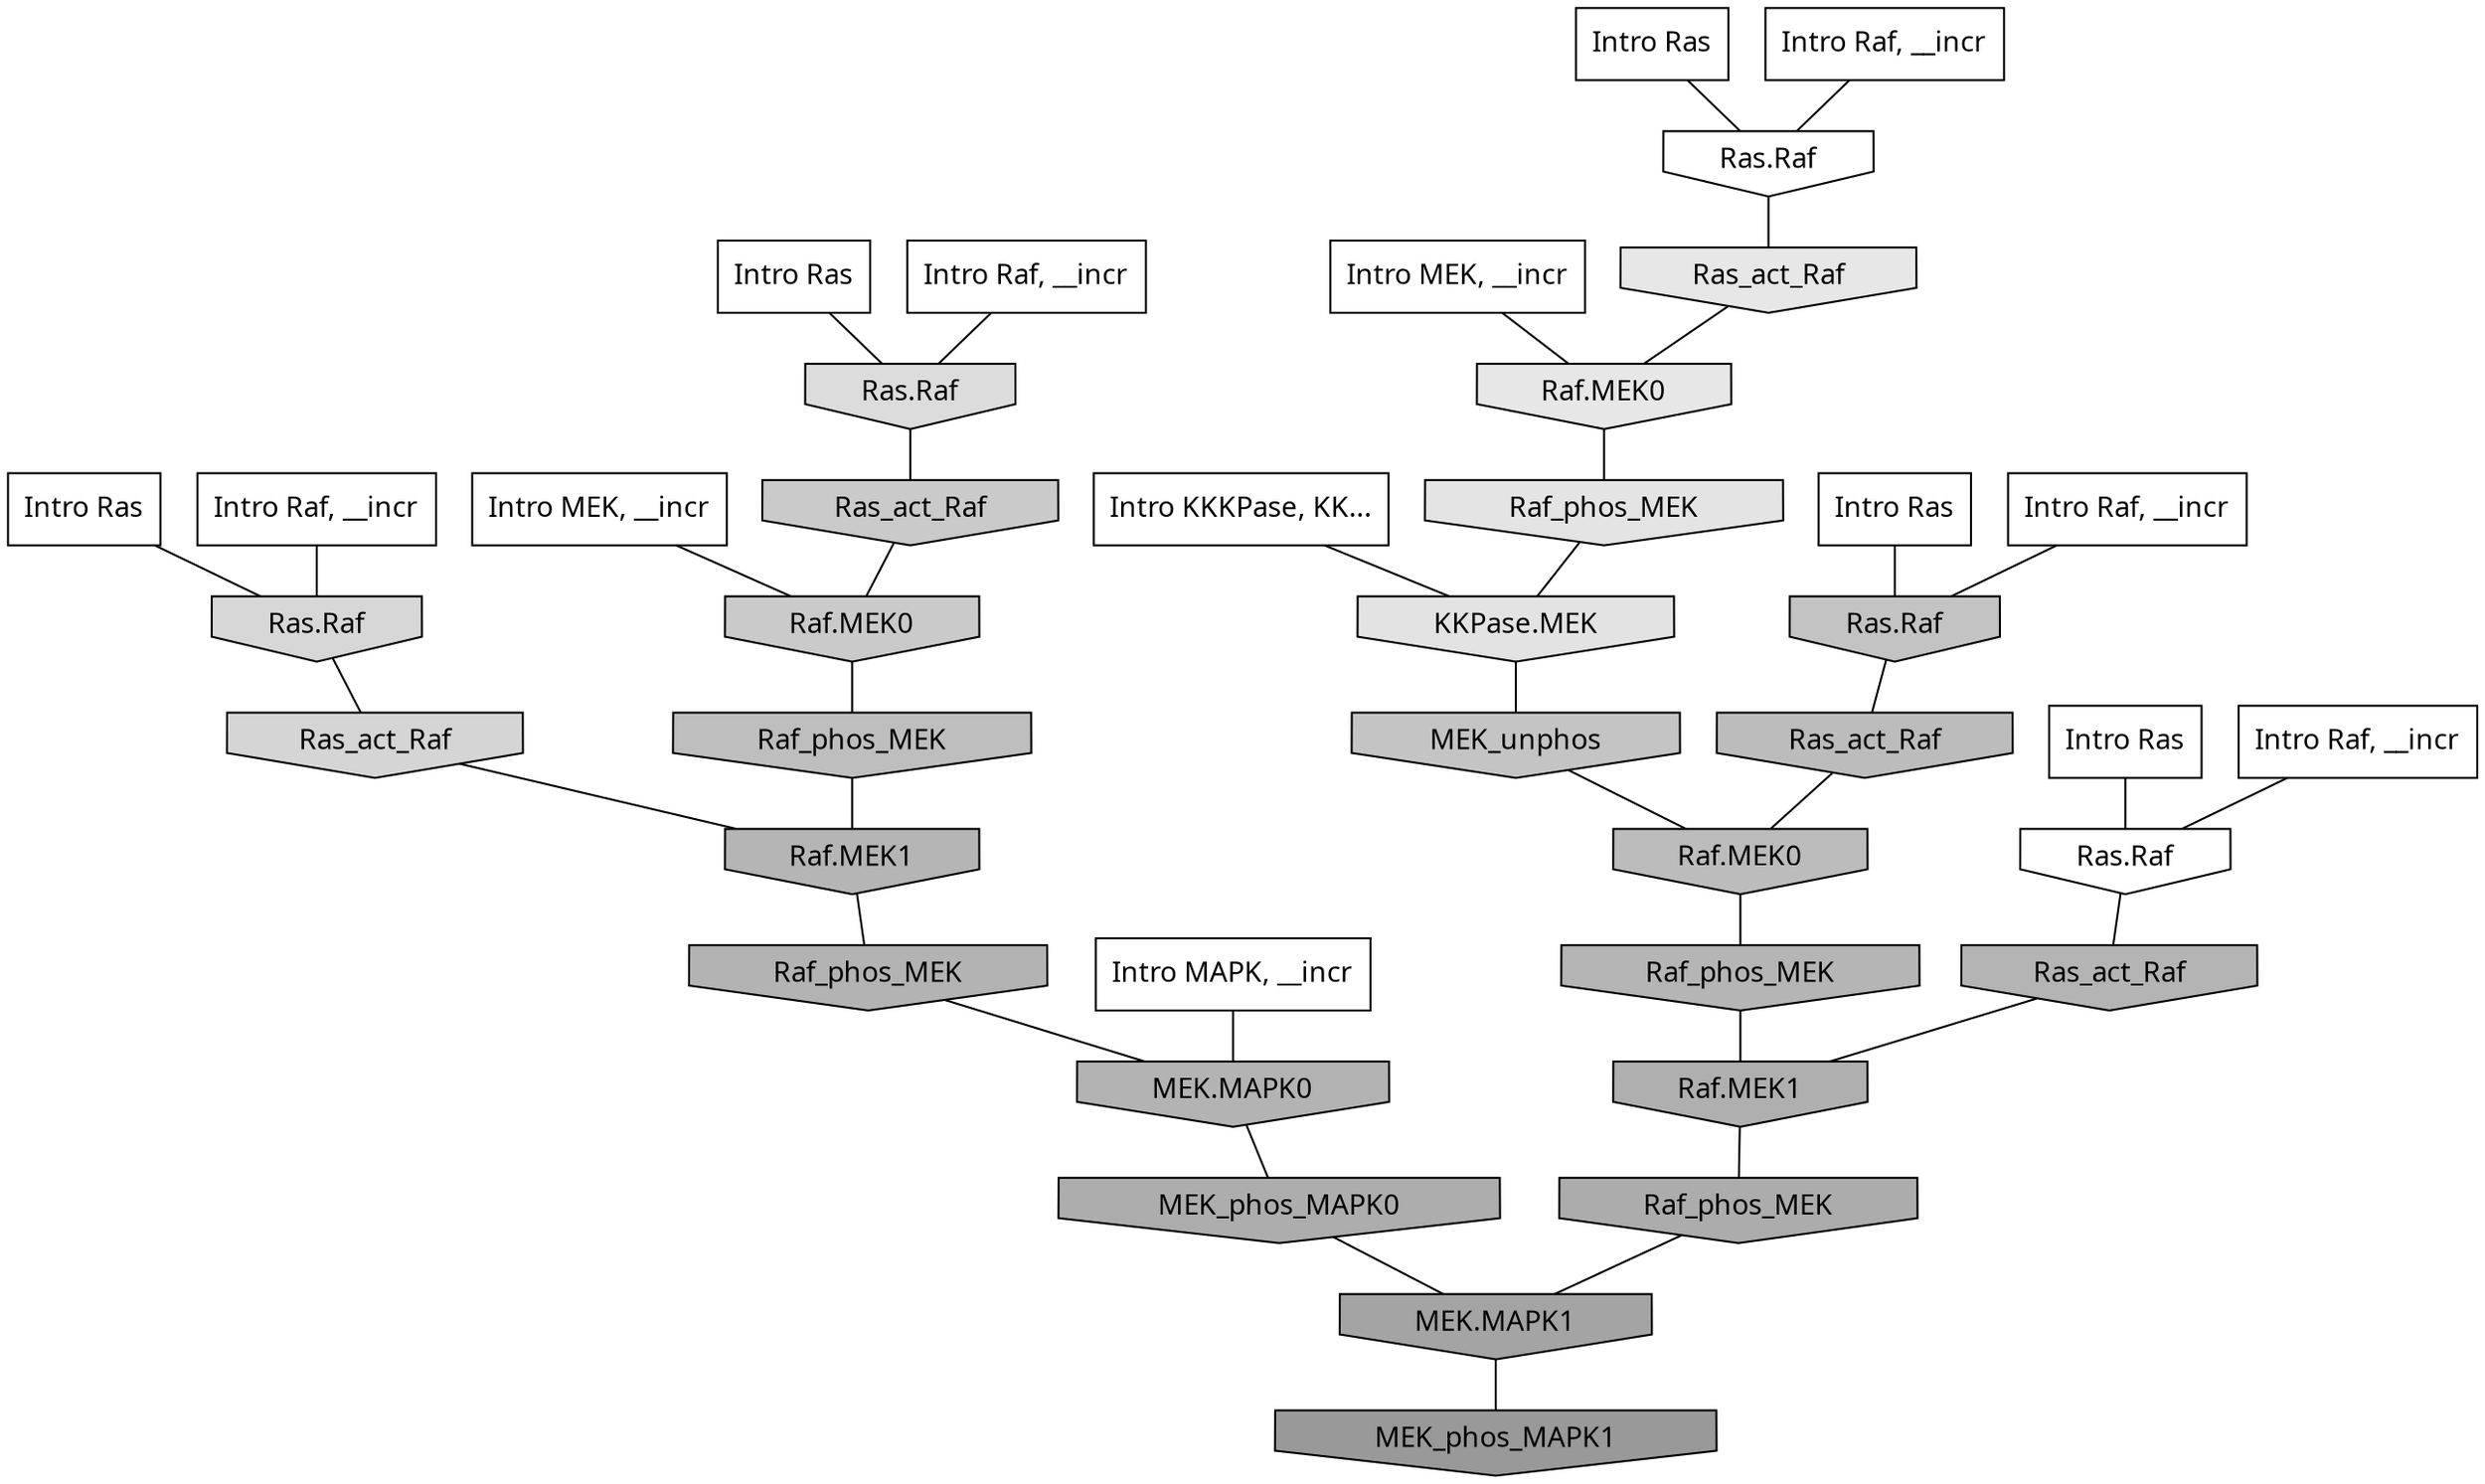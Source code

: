 digraph G{
  rankdir="TB";
  ranksep=0.30;
  node [fontname="CMU Serif"];
  edge [fontname="CMU Serif"];
  
  3 [label="Intro Ras", shape=rectangle, style=filled, fillcolor="0.000 0.000 1.000"]
  
  51 [label="Intro Ras", shape=rectangle, style=filled, fillcolor="0.000 0.000 1.000"]
  
  75 [label="Intro Ras", shape=rectangle, style=filled, fillcolor="0.000 0.000 1.000"]
  
  79 [label="Intro Ras", shape=rectangle, style=filled, fillcolor="0.000 0.000 1.000"]
  
  95 [label="Intro Ras", shape=rectangle, style=filled, fillcolor="0.000 0.000 1.000"]
  
  158 [label="Intro Raf, __incr", shape=rectangle, style=filled, fillcolor="0.000 0.000 1.000"]
  
  600 [label="Intro Raf, __incr", shape=rectangle, style=filled, fillcolor="0.000 0.000 1.000"]
  
  682 [label="Intro Raf, __incr", shape=rectangle, style=filled, fillcolor="0.000 0.000 1.000"]
  
  748 [label="Intro Raf, __incr", shape=rectangle, style=filled, fillcolor="0.000 0.000 1.000"]
  
  842 [label="Intro Raf, __incr", shape=rectangle, style=filled, fillcolor="0.000 0.000 1.000"]
  
  1572 [label="Intro MEK, __incr", shape=rectangle, style=filled, fillcolor="0.000 0.000 1.000"]
  
  1610 [label="Intro MEK, __incr", shape=rectangle, style=filled, fillcolor="0.000 0.000 1.000"]
  
  2587 [label="Intro MAPK, __incr", shape=rectangle, style=filled, fillcolor="0.000 0.000 1.000"]
  
  3167 [label="Intro KKKPase, KK...", shape=rectangle, style=filled, fillcolor="0.000 0.000 1.000"]
  
  3204 [label="Ras.Raf", shape=invhouse, style=filled, fillcolor="0.000 0.000 1.000"]
  
  3249 [label="Ras.Raf", shape=invhouse, style=filled, fillcolor="0.000 0.000 1.000"]
  
  4109 [label="Ras_act_Raf", shape=invhouse, style=filled, fillcolor="0.000 0.000 0.904"]
  
  4111 [label="Raf.MEK0", shape=invhouse, style=filled, fillcolor="0.000 0.000 0.904"]
  
  4243 [label="Raf_phos_MEK", shape=invhouse, style=filled, fillcolor="0.000 0.000 0.893"]
  
  4297 [label="KKPase.MEK", shape=invhouse, style=filled, fillcolor="0.000 0.000 0.887"]
  
  4655 [label="Ras.Raf", shape=invhouse, style=filled, fillcolor="0.000 0.000 0.860"]
  
  4907 [label="Ras.Raf", shape=invhouse, style=filled, fillcolor="0.000 0.000 0.842"]
  
  5018 [label="Ras_act_Raf", shape=invhouse, style=filled, fillcolor="0.000 0.000 0.834"]
  
  5640 [label="Ras_act_Raf", shape=invhouse, style=filled, fillcolor="0.000 0.000 0.791"]
  
  5644 [label="Raf.MEK0", shape=invhouse, style=filled, fillcolor="0.000 0.000 0.791"]
  
  6042 [label="MEK_unphos", shape=invhouse, style=filled, fillcolor="0.000 0.000 0.766"]
  
  6081 [label="Ras.Raf", shape=invhouse, style=filled, fillcolor="0.000 0.000 0.764"]
  
  6438 [label="Raf_phos_MEK", shape=invhouse, style=filled, fillcolor="0.000 0.000 0.745"]
  
  6623 [label="Ras_act_Raf", shape=invhouse, style=filled, fillcolor="0.000 0.000 0.737"]
  
  6625 [label="Raf.MEK0", shape=invhouse, style=filled, fillcolor="0.000 0.000 0.736"]
  
  7296 [label="Raf.MEK1", shape=invhouse, style=filled, fillcolor="0.000 0.000 0.709"]
  
  7322 [label="Raf_phos_MEK", shape=invhouse, style=filled, fillcolor="0.000 0.000 0.709"]
  
  7417 [label="Ras_act_Raf", shape=invhouse, style=filled, fillcolor="0.000 0.000 0.705"]
  
  7480 [label="Raf_phos_MEK", shape=invhouse, style=filled, fillcolor="0.000 0.000 0.703"]
  
  7533 [label="MEK.MAPK0", shape=invhouse, style=filled, fillcolor="0.000 0.000 0.702"]
  
  7968 [label="Raf.MEK1", shape=invhouse, style=filled, fillcolor="0.000 0.000 0.684"]
  
  8143 [label="MEK_phos_MAPK0", shape=invhouse, style=filled, fillcolor="0.000 0.000 0.679"]
  
  8251 [label="Raf_phos_MEK", shape=invhouse, style=filled, fillcolor="0.000 0.000 0.675"]
  
  9170 [label="MEK.MAPK1", shape=invhouse, style=filled, fillcolor="0.000 0.000 0.643"]
  
  10875 [label="MEK_phos_MAPK1", shape=invhouse, style=filled, fillcolor="0.000 0.000 0.600"]
  
  
  9170 -> 10875 [dir=none, color="0.000 0.000 0.000"] 
  8251 -> 9170 [dir=none, color="0.000 0.000 0.000"] 
  8143 -> 9170 [dir=none, color="0.000 0.000 0.000"] 
  7968 -> 8251 [dir=none, color="0.000 0.000 0.000"] 
  7533 -> 8143 [dir=none, color="0.000 0.000 0.000"] 
  7480 -> 7533 [dir=none, color="0.000 0.000 0.000"] 
  7417 -> 7968 [dir=none, color="0.000 0.000 0.000"] 
  7322 -> 7968 [dir=none, color="0.000 0.000 0.000"] 
  7296 -> 7480 [dir=none, color="0.000 0.000 0.000"] 
  6625 -> 7322 [dir=none, color="0.000 0.000 0.000"] 
  6623 -> 6625 [dir=none, color="0.000 0.000 0.000"] 
  6438 -> 7296 [dir=none, color="0.000 0.000 0.000"] 
  6081 -> 6623 [dir=none, color="0.000 0.000 0.000"] 
  6042 -> 6625 [dir=none, color="0.000 0.000 0.000"] 
  5644 -> 6438 [dir=none, color="0.000 0.000 0.000"] 
  5640 -> 5644 [dir=none, color="0.000 0.000 0.000"] 
  5018 -> 7296 [dir=none, color="0.000 0.000 0.000"] 
  4907 -> 5018 [dir=none, color="0.000 0.000 0.000"] 
  4655 -> 5640 [dir=none, color="0.000 0.000 0.000"] 
  4297 -> 6042 [dir=none, color="0.000 0.000 0.000"] 
  4243 -> 4297 [dir=none, color="0.000 0.000 0.000"] 
  4111 -> 4243 [dir=none, color="0.000 0.000 0.000"] 
  4109 -> 4111 [dir=none, color="0.000 0.000 0.000"] 
  3249 -> 7417 [dir=none, color="0.000 0.000 0.000"] 
  3204 -> 4109 [dir=none, color="0.000 0.000 0.000"] 
  3167 -> 4297 [dir=none, color="0.000 0.000 0.000"] 
  2587 -> 7533 [dir=none, color="0.000 0.000 0.000"] 
  1610 -> 4111 [dir=none, color="0.000 0.000 0.000"] 
  1572 -> 5644 [dir=none, color="0.000 0.000 0.000"] 
  842 -> 3249 [dir=none, color="0.000 0.000 0.000"] 
  748 -> 4655 [dir=none, color="0.000 0.000 0.000"] 
  682 -> 6081 [dir=none, color="0.000 0.000 0.000"] 
  600 -> 4907 [dir=none, color="0.000 0.000 0.000"] 
  158 -> 3204 [dir=none, color="0.000 0.000 0.000"] 
  95 -> 3249 [dir=none, color="0.000 0.000 0.000"] 
  79 -> 6081 [dir=none, color="0.000 0.000 0.000"] 
  75 -> 3204 [dir=none, color="0.000 0.000 0.000"] 
  51 -> 4655 [dir=none, color="0.000 0.000 0.000"] 
  3 -> 4907 [dir=none, color="0.000 0.000 0.000"] 
  
  }
